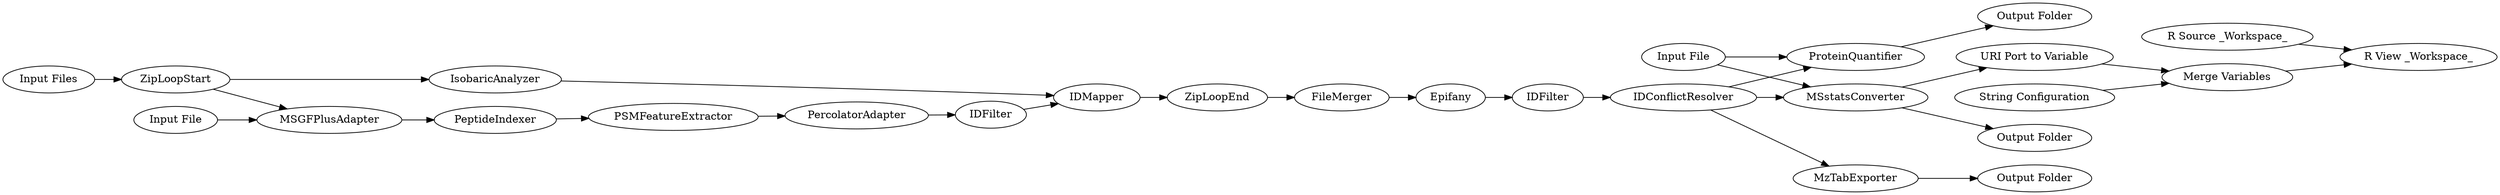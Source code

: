 digraph {
	1 [label="Input File"]
	2 [label="Input Files"]
	5 [label=ZipLoopStart]
	8 [label=PercolatorAdapter]
	10 [label=ZipLoopEnd]
	222 [label=ProteinQuantifier]
	225 [label="Output Folder"]
	226 [label=IDMapper]
	227 [label=MzTabExporter]
	228 [label="Output Folder"]
	231 [label=IDConflictResolver]
	235 [label=IsobaricAnalyzer]
	3 [label=MSGFPlusAdapter]
	6 [label=PeptideIndexer]
	7 [label=PSMFeatureExtractor]
	239 [label=FileMerger]
	240 [label=MSstatsConverter]
	241 [label="Input File"]
	242 [label="Output Folder"]
	246 [label="URI Port to Variable"]
	248 [label="R Source _Workspace_"]
	250 [label=Epifany]
	251 [label=IDFilter]
	252 [label="R View _Workspace_"]
	253 [label=IDFilter]
	254 [label="Merge Variables"]
	255 [label="String Configuration"]
	3 -> 6
	6 -> 7
	1 -> 3
	2 -> 5
	5 -> 3
	5 -> 235
	8 -> 251
	10 -> 239
	222 -> 225
	226 -> 10
	227 -> 228
	231 -> 227
	231 -> 240
	231 -> 222
	235 -> 226
	7 -> 8
	239 -> 250
	240 -> 242
	240 -> 246
	241 -> 240
	241 -> 222
	246 -> 254
	248 -> 252
	250 -> 253
	251 -> 226
	253 -> 231
	254 -> 252
	255 -> 254
	rankdir=LR
}
